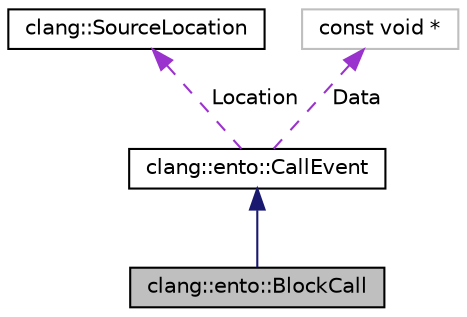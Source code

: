 digraph "clang::ento::BlockCall"
{
 // LATEX_PDF_SIZE
  bgcolor="transparent";
  edge [fontname="Helvetica",fontsize="10",labelfontname="Helvetica",labelfontsize="10"];
  node [fontname="Helvetica",fontsize="10",shape=record];
  Node1 [label="clang::ento::BlockCall",height=0.2,width=0.4,color="black", fillcolor="grey75", style="filled", fontcolor="black",tooltip="Represents a call to a block."];
  Node2 -> Node1 [dir="back",color="midnightblue",fontsize="10",style="solid",fontname="Helvetica"];
  Node2 [label="clang::ento::CallEvent",height=0.2,width=0.4,color="black",URL="$classclang_1_1ento_1_1CallEvent.html",tooltip="Represents an abstract call to a function or method along a particular path."];
  Node3 -> Node2 [dir="back",color="darkorchid3",fontsize="10",style="dashed",label=" Location" ,fontname="Helvetica"];
  Node3 [label="clang::SourceLocation",height=0.2,width=0.4,color="black",URL="$classclang_1_1SourceLocation.html",tooltip="Encodes a location in the source."];
  Node4 -> Node2 [dir="back",color="darkorchid3",fontsize="10",style="dashed",label=" Data" ,fontname="Helvetica"];
  Node4 [label="const void *",height=0.2,width=0.4,color="grey75",tooltip=" "];
}
